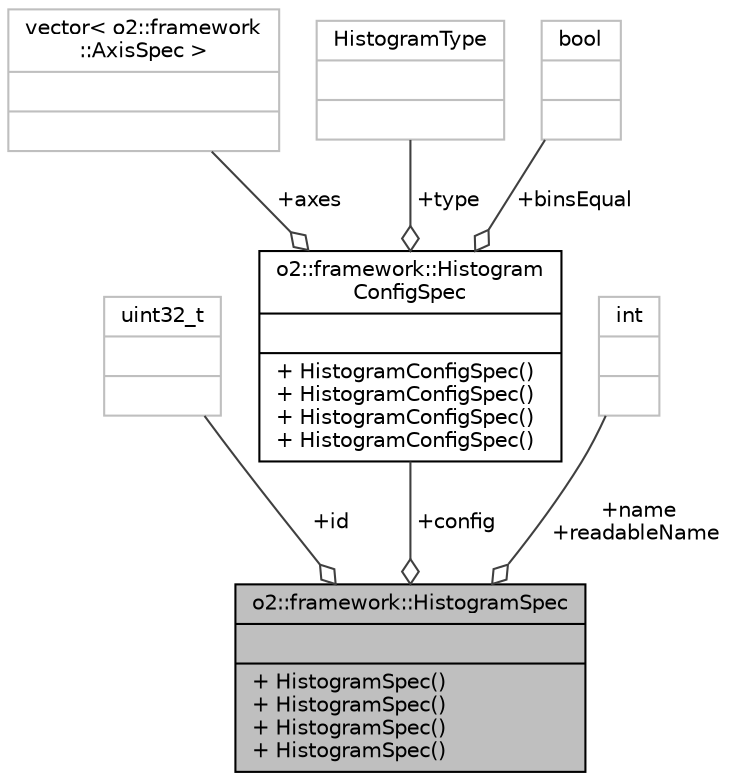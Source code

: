 digraph "o2::framework::HistogramSpec"
{
 // INTERACTIVE_SVG=YES
  bgcolor="transparent";
  edge [fontname="Helvetica",fontsize="10",labelfontname="Helvetica",labelfontsize="10"];
  node [fontname="Helvetica",fontsize="10",shape=record];
  Node1 [label="{o2::framework::HistogramSpec\n||+ HistogramSpec()\l+ HistogramSpec()\l+ HistogramSpec()\l+ HistogramSpec()\l}",height=0.2,width=0.4,color="black", fillcolor="grey75", style="filled", fontcolor="black"];
  Node2 -> Node1 [color="grey25",fontsize="10",style="solid",label=" +id" ,arrowhead="odiamond",fontname="Helvetica"];
  Node2 [label="{uint32_t\n||}",height=0.2,width=0.4,color="grey75"];
  Node3 -> Node1 [color="grey25",fontsize="10",style="solid",label=" +config" ,arrowhead="odiamond",fontname="Helvetica"];
  Node3 [label="{o2::framework::Histogram\lConfigSpec\n||+ HistogramConfigSpec()\l+ HistogramConfigSpec()\l+ HistogramConfigSpec()\l+ HistogramConfigSpec()\l}",height=0.2,width=0.4,color="black",URL="$d0/d70/structo2_1_1framework_1_1HistogramConfigSpec.html",tooltip="Data sctructure that will allow to construct a fully qualified TH* histogram. "];
  Node4 -> Node3 [color="grey25",fontsize="10",style="solid",label=" +axes" ,arrowhead="odiamond",fontname="Helvetica"];
  Node4 [label="{vector\< o2::framework\l::AxisSpec \>\n||}",height=0.2,width=0.4,color="grey75"];
  Node5 -> Node3 [color="grey25",fontsize="10",style="solid",label=" +type" ,arrowhead="odiamond",fontname="Helvetica"];
  Node5 [label="{HistogramType\n||}",height=0.2,width=0.4,color="grey75"];
  Node6 -> Node3 [color="grey25",fontsize="10",style="solid",label=" +binsEqual" ,arrowhead="odiamond",fontname="Helvetica"];
  Node6 [label="{bool\n||}",height=0.2,width=0.4,color="grey75"];
  Node7 -> Node1 [color="grey25",fontsize="10",style="solid",label=" +name\n+readableName" ,arrowhead="odiamond",fontname="Helvetica"];
  Node7 [label="{int\n||}",height=0.2,width=0.4,color="grey75"];
}
